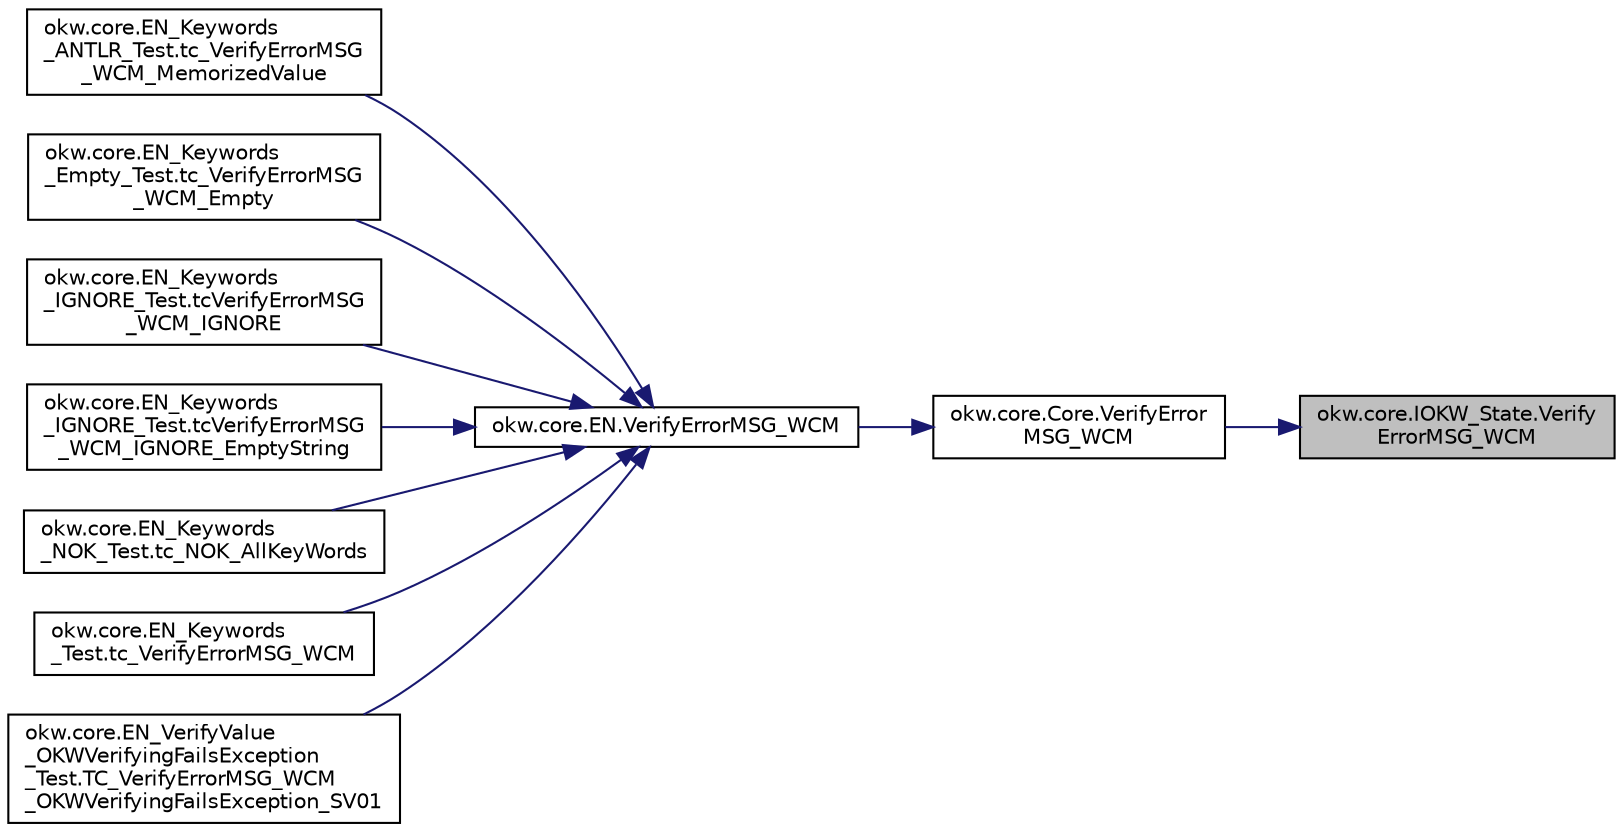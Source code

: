 digraph "okw.core.IOKW_State.VerifyErrorMSG_WCM"
{
 // INTERACTIVE_SVG=YES
 // LATEX_PDF_SIZE
  edge [fontname="Helvetica",fontsize="10",labelfontname="Helvetica",labelfontsize="10"];
  node [fontname="Helvetica",fontsize="10",shape=record];
  rankdir="RL";
  Node3884 [label="okw.core.IOKW_State.Verify\lErrorMSG_WCM",height=0.2,width=0.4,color="black", fillcolor="grey75", style="filled", fontcolor="black",tooltip="Überprüft Fehlermeldungen in mit Angular validierten Formularen."];
  Node3884 -> Node3885 [dir="back",color="midnightblue",fontsize="10",style="solid",fontname="Helvetica"];
  Node3885 [label="okw.core.Core.VerifyError\lMSG_WCM",height=0.2,width=0.4,color="black", fillcolor="white", style="filled",URL="$classokw_1_1core_1_1_core.html#a2ef9f972c85b0326acf85844afc45e70",tooltip="Überprüft Fehlermeldungen in mit Angular validierten Formularen."];
  Node3885 -> Node3886 [dir="back",color="midnightblue",fontsize="10",style="solid",fontname="Helvetica"];
  Node3886 [label="okw.core.EN.VerifyErrorMSG_WCM",height=0.2,width=0.4,color="black", fillcolor="white", style="filled",URL="$classokw_1_1core_1_1_e_n.html#a261eb59afd8f9766a67f707b66c4b059",tooltip="Überprüft Fehlermeldungen in mit Angular validierten Formularen."];
  Node3886 -> Node3887 [dir="back",color="midnightblue",fontsize="10",style="solid",fontname="Helvetica"];
  Node3887 [label="okw.core.EN_Keywords\l_ANTLR_Test.tc_VerifyErrorMSG\l_WCM_MemorizedValue",height=0.2,width=0.4,color="black", fillcolor="white", style="filled",URL="$classokw_1_1core_1_1_e_n___keywords___a_n_t_l_r___test.html#a0b15a15feff087b424ebd884f853556c",tooltip=" "];
  Node3886 -> Node3888 [dir="back",color="midnightblue",fontsize="10",style="solid",fontname="Helvetica"];
  Node3888 [label="okw.core.EN_Keywords\l_Empty_Test.tc_VerifyErrorMSG\l_WCM_Empty",height=0.2,width=0.4,color="black", fillcolor="white", style="filled",URL="$classokw_1_1core_1_1_e_n___keywords___empty___test.html#a13b394baa923afaa374314a4ccbca786",tooltip="Prüft \"${EMPTY}\" für das Schlüsslewort VerifyErrorMSG_WCM(string,string)"];
  Node3886 -> Node3889 [dir="back",color="midnightblue",fontsize="10",style="solid",fontname="Helvetica"];
  Node3889 [label="okw.core.EN_Keywords\l_IGNORE_Test.tcVerifyErrorMSG\l_WCM_IGNORE",height=0.2,width=0.4,color="black", fillcolor="white", style="filled",URL="$classokw_1_1core_1_1_e_n___keywords___i_g_n_o_r_e___test.html#a8e9a35543c0cbfa422e210b02c13c3a7",tooltip="Prüft ob das Schlüsselwort VerifyErrorMSG_WCM( FN, \"${IGNORE}\" ) nicht ausgeführt wird."];
  Node3886 -> Node3890 [dir="back",color="midnightblue",fontsize="10",style="solid",fontname="Helvetica"];
  Node3890 [label="okw.core.EN_Keywords\l_IGNORE_Test.tcVerifyErrorMSG\l_WCM_IGNORE_EmptyString",height=0.2,width=0.4,color="black", fillcolor="white", style="filled",URL="$classokw_1_1core_1_1_e_n___keywords___i_g_n_o_r_e___test.html#a5c364890967fa244bb98c7c08e5a39b5",tooltip=" "];
  Node3886 -> Node3891 [dir="back",color="midnightblue",fontsize="10",style="solid",fontname="Helvetica"];
  Node3891 [label="okw.core.EN_Keywords\l_NOK_Test.tc_NOK_AllKeyWords",height=0.2,width=0.4,color="black", fillcolor="white", style="filled",URL="$classokw_1_1core_1_1_e_n___keywords___n_o_k___test.html#a81a960a2341dfb0e27da7871291c84dc",tooltip="Prüft methoden aufruf für einen einfachen Click."];
  Node3886 -> Node3892 [dir="back",color="midnightblue",fontsize="10",style="solid",fontname="Helvetica"];
  Node3892 [label="okw.core.EN_Keywords\l_Test.tc_VerifyErrorMSG_WCM",height=0.2,width=0.4,color="black", fillcolor="white", style="filled",URL="$classokw_1_1core_1_1_e_n___keywords___test.html#aae612878b1d79a534c5b00e4a34b92f7",tooltip="\"Normaler\" Testfall für das Schlüsselwort EN.VerifyErrorMSG_WCM(String,String)."];
  Node3886 -> Node3893 [dir="back",color="midnightblue",fontsize="10",style="solid",fontname="Helvetica"];
  Node3893 [label="okw.core.EN_VerifyValue\l_OKWVerifyingFailsException\l_Test.TC_VerifyErrorMSG_WCM\l_OKWVerifyingFailsException_SV01",height=0.2,width=0.4,color="black", fillcolor="white", style="filled",URL="$classokw_1_1core_1_1_e_n___verify_value___o_k_w_verifying_fails_exception___test.html#ac0ad9ce6becd9df3a442fe43fff5bbe0",tooltip="Test auf das fehlerwerfen von VerifyErrorMSG_WCM."];
}

